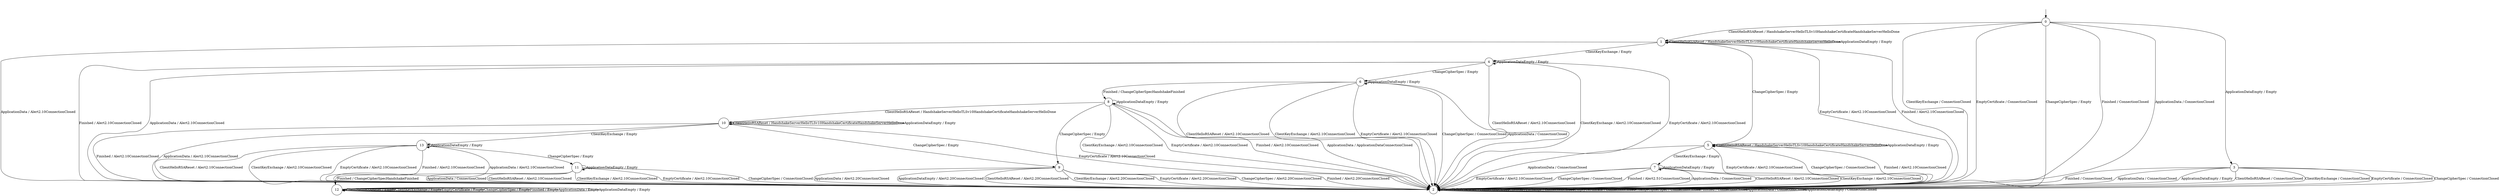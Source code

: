 digraph g {
__start0 [label="" shape="none"];

	s0 [shape="circle" label="0"];
	s1 [shape="circle" label="1"];
	s2 [shape="circle" label="2"];
	s3 [shape="circle" label="3"];
	s4 [shape="circle" label="4"];
	s5 [shape="circle" label="5"];
	s6 [shape="circle" label="6"];
	s7 [shape="circle" label="7"];
	s8 [shape="circle" label="8"];
	s9 [shape="circle" label="9"];
	s10 [shape="circle" label="10"];
	s11 [shape="circle" label="11"];
	s12 [shape="circle" label="12"];
	s13 [shape="circle" label="13"];
	s0 -> s1 [label="ClientHelloRSAReset / HandshakeServerHelloTLSv10HandshakeCertificateHandshakeServerHelloDone"];
	s0 -> s2 [label="ClientKeyExchange / ConnectionClosed"];
	s0 -> s2 [label="EmptyCertificate / ConnectionClosed"];
	s0 -> s2 [label="ChangeCipherSpec / Empty"];
	s0 -> s2 [label="Finished / ConnectionClosed"];
	s0 -> s2 [label="ApplicationData / ConnectionClosed"];
	s0 -> s3 [label="ApplicationDataEmpty / Empty"];
	s1 -> s1 [label="ClientHelloRSAReset / HandshakeServerHelloTLSv10HandshakeCertificateHandshakeServerHelloDone"];
	s1 -> s4 [label="ClientKeyExchange / Empty"];
	s1 -> s2 [label="EmptyCertificate / Alert2.10ConnectionClosed"];
	s1 -> s5 [label="ChangeCipherSpec / Empty"];
	s1 -> s2 [label="Finished / Alert2.10ConnectionClosed"];
	s1 -> s2 [label="ApplicationData / Alert2.10ConnectionClosed"];
	s1 -> s1 [label="ApplicationDataEmpty / Empty"];
	s2 -> s2 [label="ClientHelloRSAReset / ConnectionClosed"];
	s2 -> s2 [label="ClientKeyExchange / ConnectionClosed"];
	s2 -> s2 [label="EmptyCertificate / ConnectionClosed"];
	s2 -> s2 [label="ChangeCipherSpec / ConnectionClosed"];
	s2 -> s2 [label="Finished / ConnectionClosed"];
	s2 -> s2 [label="ApplicationData / ConnectionClosed"];
	s2 -> s2 [label="ApplicationDataEmpty / ConnectionClosed"];
	s3 -> s2 [label="ClientHelloRSAReset / ConnectionClosed"];
	s3 -> s2 [label="ClientKeyExchange / ConnectionClosed"];
	s3 -> s2 [label="EmptyCertificate / ConnectionClosed"];
	s3 -> s2 [label="ChangeCipherSpec / ConnectionClosed"];
	s3 -> s2 [label="Finished / ConnectionClosed"];
	s3 -> s2 [label="ApplicationData / ConnectionClosed"];
	s3 -> s2 [label="ApplicationDataEmpty / Empty"];
	s4 -> s2 [label="ClientHelloRSAReset / Alert2.10ConnectionClosed"];
	s4 -> s2 [label="ClientKeyExchange / Alert2.10ConnectionClosed"];
	s4 -> s2 [label="EmptyCertificate / Alert2.10ConnectionClosed"];
	s4 -> s6 [label="ChangeCipherSpec / Empty"];
	s4 -> s2 [label="Finished / Alert2.10ConnectionClosed"];
	s4 -> s2 [label="ApplicationData / Alert2.10ConnectionClosed"];
	s4 -> s4 [label="ApplicationDataEmpty / Empty"];
	s5 -> s5 [label="ClientHelloRSAReset / HandshakeServerHelloTLSv10HandshakeCertificateHandshakeServerHelloDone"];
	s5 -> s7 [label="ClientKeyExchange / Empty"];
	s5 -> s2 [label="EmptyCertificate / Alert2.10ConnectionClosed"];
	s5 -> s2 [label="ChangeCipherSpec / ConnectionClosed"];
	s5 -> s2 [label="Finished / Alert2.10ConnectionClosed"];
	s5 -> s2 [label="ApplicationData / ConnectionClosed"];
	s5 -> s5 [label="ApplicationDataEmpty / Empty"];
	s6 -> s2 [label="ClientHelloRSAReset / Alert2.10ConnectionClosed"];
	s6 -> s2 [label="ClientKeyExchange / Alert2.10ConnectionClosed"];
	s6 -> s2 [label="EmptyCertificate / Alert2.10ConnectionClosed"];
	s6 -> s2 [label="ChangeCipherSpec / ConnectionClosed"];
	s6 -> s8 [label="Finished / ChangeCipherSpecHandshakeFinished"];
	s6 -> s2 [label="ApplicationData / ConnectionClosed"];
	s6 -> s6 [label="ApplicationDataEmpty / Empty"];
	s7 -> s2 [label="ClientHelloRSAReset / Alert2.10ConnectionClosed"];
	s7 -> s2 [label="ClientKeyExchange / Alert2.10ConnectionClosed"];
	s7 -> s2 [label="EmptyCertificate / Alert2.10ConnectionClosed"];
	s7 -> s2 [label="ChangeCipherSpec / ConnectionClosed"];
	s7 -> s2 [label="Finished / Alert2.51ConnectionClosed"];
	s7 -> s2 [label="ApplicationData / ConnectionClosed"];
	s7 -> s7 [label="ApplicationDataEmpty / Empty"];
	s8 -> s10 [label="ClientHelloRSAReset / HandshakeServerHelloTLSv10HandshakeCertificateHandshakeServerHelloDone"];
	s8 -> s2 [label="ClientKeyExchange / Alert2.10ConnectionClosed"];
	s8 -> s2 [label="EmptyCertificate / Alert2.10ConnectionClosed"];
	s8 -> s9 [label="ChangeCipherSpec / Empty"];
	s8 -> s2 [label="Finished / Alert2.10ConnectionClosed"];
	s8 -> s2 [label="ApplicationData / ApplicationDataConnectionClosed"];
	s8 -> s8 [label="ApplicationDataEmpty / Empty"];
	s9 -> s2 [label="ClientHelloRSAReset / Alert2.20ConnectionClosed"];
	s9 -> s2 [label="ClientKeyExchange / Alert2.20ConnectionClosed"];
	s9 -> s2 [label="EmptyCertificate / Alert2.20ConnectionClosed"];
	s9 -> s2 [label="ChangeCipherSpec / Alert2.20ConnectionClosed"];
	s9 -> s2 [label="Finished / Alert2.20ConnectionClosed"];
	s9 -> s2 [label="ApplicationData / Alert2.20ConnectionClosed"];
	s9 -> s2 [label="ApplicationDataEmpty / Alert2.20ConnectionClosed"];
	s10 -> s10 [label="ClientHelloRSAReset / HandshakeServerHelloTLSv10HandshakeCertificateHandshakeServerHelloDone"];
	s10 -> s13 [label="ClientKeyExchange / Empty"];
	s10 -> s2 [label="EmptyCertificate / Alert2.10ConnectionClosed"];
	s10 -> s9 [label="ChangeCipherSpec / Empty"];
	s10 -> s2 [label="Finished / Alert2.10ConnectionClosed"];
	s10 -> s2 [label="ApplicationData / Alert2.10ConnectionClosed"];
	s10 -> s10 [label="ApplicationDataEmpty / Empty"];
	s11 -> s2 [label="ClientHelloRSAReset / Alert2.10ConnectionClosed"];
	s11 -> s2 [label="ClientKeyExchange / Alert2.10ConnectionClosed"];
	s11 -> s2 [label="EmptyCertificate / Alert2.10ConnectionClosed"];
	s11 -> s2 [label="ChangeCipherSpec / ConnectionClosed"];
	s11 -> s12 [label="Finished / ChangeCipherSpecHandshakeFinished"];
	s11 -> s2 [label="ApplicationData / ConnectionClosed"];
	s11 -> s11 [label="ApplicationDataEmpty / Empty"];
	s12 -> s12 [label="ClientHelloRSAReset / Empty"];
	s12 -> s12 [label="ClientKeyExchange / Empty"];
	s12 -> s12 [label="EmptyCertificate / Empty"];
	s12 -> s12 [label="ChangeCipherSpec / Empty"];
	s12 -> s12 [label="Finished / Empty"];
	s12 -> s12 [label="ApplicationData / Empty"];
	s12 -> s12 [label="ApplicationDataEmpty / Empty"];
	s13 -> s2 [label="ClientHelloRSAReset / Alert2.10ConnectionClosed"];
	s13 -> s2 [label="ClientKeyExchange / Alert2.10ConnectionClosed"];
	s13 -> s2 [label="EmptyCertificate / Alert2.10ConnectionClosed"];
	s13 -> s11 [label="ChangeCipherSpec / Empty"];
	s13 -> s2 [label="Finished / Alert2.10ConnectionClosed"];
	s13 -> s2 [label="ApplicationData / Alert2.10ConnectionClosed"];
	s13 -> s13 [label="ApplicationDataEmpty / Empty"];

__start0 -> s0;
}

